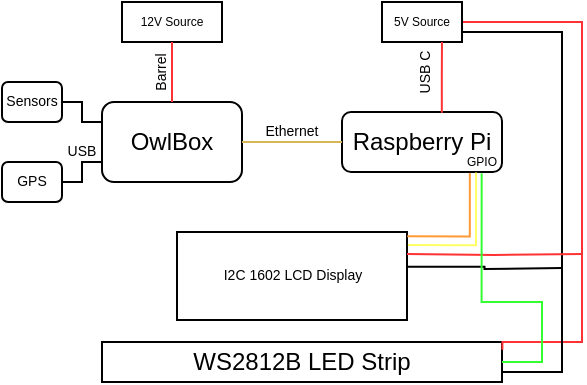 <mxfile version="15.4.1" type="device"><diagram id="0ZvTxl2PQLG7kxvLii-O" name="Page-1"><mxGraphModel dx="573" dy="312" grid="0" gridSize="10" guides="1" tooltips="1" connect="1" arrows="1" fold="1" page="1" pageScale="1" pageWidth="850" pageHeight="1100" math="0" shadow="0"><root><mxCell id="0"/><mxCell id="1" parent="0"/><mxCell id="uTNBl7-3HBnAfQF_jrk3-2" value="OwlBox" style="rounded=1;whiteSpace=wrap;html=1;" parent="1" vertex="1"><mxGeometry x="80" y="160" width="70" height="40" as="geometry"/></mxCell><mxCell id="uTNBl7-3HBnAfQF_jrk3-3" value="Raspberry Pi" style="rounded=1;whiteSpace=wrap;html=1;" parent="1" vertex="1"><mxGeometry x="200" y="165" width="80" height="30" as="geometry"/></mxCell><mxCell id="uTNBl7-3HBnAfQF_jrk3-4" value="WS2812B LED Strip" style="rounded=0;whiteSpace=wrap;html=1;direction=south;" parent="1" vertex="1"><mxGeometry x="80" y="280" width="200" height="20" as="geometry"/></mxCell><mxCell id="uTNBl7-3HBnAfQF_jrk3-5" value="" style="endArrow=none;html=1;rounded=0;edgeStyle=orthogonalEdgeStyle;entryX=1;entryY=0.5;entryDx=0;entryDy=0;fillColor=#f8cecc;strokeColor=#FF3333;exitX=0.195;exitY=-0.001;exitDx=0;exitDy=0;exitPerimeter=0;" parent="1" target="uTNBl7-3HBnAfQF_jrk3-14" edge="1" source="uTNBl7-3HBnAfQF_jrk3-4"><mxGeometry width="50" height="50" relative="1" as="geometry"><mxPoint x="280" y="280" as="sourcePoint"/><mxPoint x="320" y="270" as="targetPoint"/><Array as="points"><mxPoint x="280" y="280"/><mxPoint x="320" y="280"/><mxPoint x="320" y="120"/></Array></mxGeometry></mxCell><mxCell id="uTNBl7-3HBnAfQF_jrk3-6" value="&lt;font style=&quot;font-size: 6px&quot;&gt;GPIO&lt;/font&gt;" style="text;html=1;strokeColor=none;fillColor=none;align=center;verticalAlign=middle;whiteSpace=wrap;rounded=0;" parent="1" vertex="1"><mxGeometry x="250" y="185" width="40" height="5" as="geometry"/></mxCell><mxCell id="uTNBl7-3HBnAfQF_jrk3-14" value="5V Source" style="rounded=0;whiteSpace=wrap;html=1;fontSize=6;" parent="1" vertex="1"><mxGeometry x="220" y="110" width="40" height="20" as="geometry"/></mxCell><mxCell id="uTNBl7-3HBnAfQF_jrk3-15" value="12V Source" style="whiteSpace=wrap;html=1;fontSize=6;" parent="1" vertex="1"><mxGeometry x="90" y="110" width="50" height="20" as="geometry"/></mxCell><mxCell id="uTNBl7-3HBnAfQF_jrk3-16" value="" style="endArrow=none;html=1;rounded=0;fontSize=6;strokeColor=#FF3333;edgeStyle=orthogonalEdgeStyle;entryX=0.75;entryY=1;entryDx=0;entryDy=0;exitX=0.624;exitY=0.012;exitDx=0;exitDy=0;exitPerimeter=0;" parent="1" source="uTNBl7-3HBnAfQF_jrk3-3" target="uTNBl7-3HBnAfQF_jrk3-14" edge="1"><mxGeometry width="50" height="50" relative="1" as="geometry"><mxPoint x="190" y="180" as="sourcePoint"/><mxPoint x="240" y="130" as="targetPoint"/></mxGeometry></mxCell><mxCell id="uTNBl7-3HBnAfQF_jrk3-18" value="" style="endArrow=none;html=1;rounded=0;fontSize=6;strokeColor=#FF3333;edgeStyle=orthogonalEdgeStyle;entryX=0.5;entryY=1;entryDx=0;entryDy=0;exitX=0.5;exitY=0;exitDx=0;exitDy=0;" parent="1" source="uTNBl7-3HBnAfQF_jrk3-2" target="uTNBl7-3HBnAfQF_jrk3-15" edge="1"><mxGeometry width="50" height="50" relative="1" as="geometry"><mxPoint x="20" y="165" as="sourcePoint"/><mxPoint x="70" y="115" as="targetPoint"/></mxGeometry></mxCell><mxCell id="nlfM7-4n4a7jTmmUa8AF-1" value="&lt;font style=&quot;font-size: 7px&quot;&gt;USB C&lt;/font&gt;" style="text;html=1;strokeColor=none;fillColor=none;align=center;verticalAlign=middle;whiteSpace=wrap;rounded=0;rotation=270;" vertex="1" parent="1"><mxGeometry x="220" y="140" width="40" height="10" as="geometry"/></mxCell><mxCell id="nlfM7-4n4a7jTmmUa8AF-3" value="Barrel" style="text;html=1;strokeColor=none;fillColor=none;align=center;verticalAlign=middle;whiteSpace=wrap;rounded=0;fontSize=7;rotation=270;direction=east;" vertex="1" parent="1"><mxGeometry x="80" y="130" width="60" height="30" as="geometry"/></mxCell><mxCell id="nlfM7-4n4a7jTmmUa8AF-4" value="" style="endArrow=none;html=1;rounded=0;fontSize=7;edgeStyle=orthogonalEdgeStyle;entryX=1;entryY=0.75;entryDx=0;entryDy=0;exitX=0.75;exitY=0;exitDx=0;exitDy=0;" edge="1" parent="1" source="uTNBl7-3HBnAfQF_jrk3-4" target="uTNBl7-3HBnAfQF_jrk3-14"><mxGeometry width="50" height="50" relative="1" as="geometry"><mxPoint x="260" y="340" as="sourcePoint"/><mxPoint x="310" y="290" as="targetPoint"/><Array as="points"><mxPoint x="310" y="295"/><mxPoint x="310" y="125"/></Array></mxGeometry></mxCell><mxCell id="nlfM7-4n4a7jTmmUa8AF-6" value="" style="endArrow=none;html=1;rounded=0;fontSize=7;edgeStyle=orthogonalEdgeStyle;entryX=1;entryY=0.5;entryDx=0;entryDy=0;exitX=0;exitY=0.5;exitDx=0;exitDy=0;fillColor=#fff2cc;strokeColor=#d6b656;" edge="1" parent="1" source="uTNBl7-3HBnAfQF_jrk3-3" target="uTNBl7-3HBnAfQF_jrk3-2"><mxGeometry width="50" height="50" relative="1" as="geometry"><mxPoint x="190" y="260" as="sourcePoint"/><mxPoint x="240" y="210" as="targetPoint"/></mxGeometry></mxCell><mxCell id="nlfM7-4n4a7jTmmUa8AF-7" value="Ethernet" style="text;html=1;strokeColor=none;fillColor=none;align=center;verticalAlign=middle;whiteSpace=wrap;rounded=0;fontSize=7;" vertex="1" parent="1"><mxGeometry x="150" y="160" width="50" height="30" as="geometry"/></mxCell><mxCell id="nlfM7-4n4a7jTmmUa8AF-9" value="GPS" style="rounded=1;whiteSpace=wrap;html=1;fontSize=7;" vertex="1" parent="1"><mxGeometry x="30" y="190" width="30" height="20" as="geometry"/></mxCell><mxCell id="nlfM7-4n4a7jTmmUa8AF-10" value="Sensors" style="rounded=1;whiteSpace=wrap;html=1;fontSize=7;" vertex="1" parent="1"><mxGeometry x="30" y="150" width="30" height="20" as="geometry"/></mxCell><mxCell id="nlfM7-4n4a7jTmmUa8AF-11" value="" style="endArrow=none;html=1;rounded=0;fontSize=7;edgeStyle=orthogonalEdgeStyle;entryX=1;entryY=0.5;entryDx=0;entryDy=0;exitX=0;exitY=0.25;exitDx=0;exitDy=0;" edge="1" parent="1" source="uTNBl7-3HBnAfQF_jrk3-2" target="nlfM7-4n4a7jTmmUa8AF-10"><mxGeometry width="50" height="50" relative="1" as="geometry"><mxPoint x="190" y="240" as="sourcePoint"/><mxPoint x="240" y="190" as="targetPoint"/></mxGeometry></mxCell><mxCell id="nlfM7-4n4a7jTmmUa8AF-12" value="" style="endArrow=none;html=1;rounded=0;fontSize=7;edgeStyle=orthogonalEdgeStyle;exitX=1;exitY=0.5;exitDx=0;exitDy=0;entryX=0;entryY=0.75;entryDx=0;entryDy=0;" edge="1" parent="1" source="nlfM7-4n4a7jTmmUa8AF-9" target="uTNBl7-3HBnAfQF_jrk3-2"><mxGeometry width="50" height="50" relative="1" as="geometry"><mxPoint x="190" y="240" as="sourcePoint"/><mxPoint x="240" y="190" as="targetPoint"/></mxGeometry></mxCell><mxCell id="nlfM7-4n4a7jTmmUa8AF-13" value="USB" style="text;html=1;strokeColor=none;fillColor=none;align=center;verticalAlign=middle;whiteSpace=wrap;rounded=0;fontSize=7;" vertex="1" parent="1"><mxGeometry x="60" y="180" width="20" height="10" as="geometry"/></mxCell><mxCell id="nlfM7-4n4a7jTmmUa8AF-14" value="I2C 1602 LCD Display" style="rounded=0;whiteSpace=wrap;html=1;fontSize=7;" vertex="1" parent="1"><mxGeometry x="117.5" y="225" width="115" height="44" as="geometry"/></mxCell><mxCell id="nlfM7-4n4a7jTmmUa8AF-16" value="" style="endArrow=none;html=1;rounded=0;fontSize=7;edgeStyle=orthogonalEdgeStyle;entryX=1;entryY=0.25;entryDx=0;entryDy=0;strokeColor=#FF3333;" edge="1" parent="1" target="nlfM7-4n4a7jTmmUa8AF-14"><mxGeometry width="50" height="50" relative="1" as="geometry"><mxPoint x="320" y="236" as="sourcePoint"/><mxPoint x="171" y="201" as="targetPoint"/></mxGeometry></mxCell><mxCell id="nlfM7-4n4a7jTmmUa8AF-17" value="" style="endArrow=none;html=1;rounded=0;fontSize=7;strokeColor=#000000;edgeStyle=orthogonalEdgeStyle;entryX=0.999;entryY=0.396;entryDx=0;entryDy=0;entryPerimeter=0;" edge="1" parent="1" target="nlfM7-4n4a7jTmmUa8AF-14"><mxGeometry width="50" height="50" relative="1" as="geometry"><mxPoint x="310" y="243" as="sourcePoint"/><mxPoint x="171" y="201" as="targetPoint"/></mxGeometry></mxCell><mxCell id="uTNBl7-3HBnAfQF_jrk3-7" value="" style="endArrow=none;html=1;rounded=0;fontSize=6;edgeStyle=orthogonalEdgeStyle;entryX=0.873;entryY=1.019;entryDx=0;entryDy=0;entryPerimeter=0;fillColor=#d5e8d4;strokeColor=#33FF33;exitX=0.5;exitY=0;exitDx=0;exitDy=0;" parent="1" source="uTNBl7-3HBnAfQF_jrk3-4" target="uTNBl7-3HBnAfQF_jrk3-3" edge="1"><mxGeometry width="50" height="50" relative="1" as="geometry"><mxPoint x="292" y="290" as="sourcePoint"/><mxPoint x="270" y="200" as="targetPoint"/><Array as="points"><mxPoint x="300" y="290"/><mxPoint x="300" y="260"/><mxPoint x="270" y="260"/></Array></mxGeometry></mxCell><mxCell id="nlfM7-4n4a7jTmmUa8AF-18" value="" style="endArrow=none;html=1;rounded=0;fontSize=7;strokeColor=#FF9933;edgeStyle=orthogonalEdgeStyle;entryX=0.799;entryY=1.015;entryDx=0;entryDy=0;entryPerimeter=0;exitX=1.001;exitY=0.049;exitDx=0;exitDy=0;exitPerimeter=0;" edge="1" parent="1" source="nlfM7-4n4a7jTmmUa8AF-14" target="uTNBl7-3HBnAfQF_jrk3-3"><mxGeometry width="50" height="50" relative="1" as="geometry"><mxPoint x="200" y="241" as="sourcePoint"/><mxPoint x="250" y="191" as="targetPoint"/></mxGeometry></mxCell><mxCell id="nlfM7-4n4a7jTmmUa8AF-19" value="" style="endArrow=none;html=1;rounded=0;fontSize=7;strokeColor=#FFFF66;edgeStyle=orthogonalEdgeStyle;entryX=0.838;entryY=1.009;entryDx=0;entryDy=0;entryPerimeter=0;exitX=1.004;exitY=0.149;exitDx=0;exitDy=0;exitPerimeter=0;" edge="1" parent="1" source="nlfM7-4n4a7jTmmUa8AF-14" target="uTNBl7-3HBnAfQF_jrk3-3"><mxGeometry width="50" height="50" relative="1" as="geometry"><mxPoint x="200" y="241" as="sourcePoint"/><mxPoint x="250" y="191" as="targetPoint"/></mxGeometry></mxCell></root></mxGraphModel></diagram></mxfile>